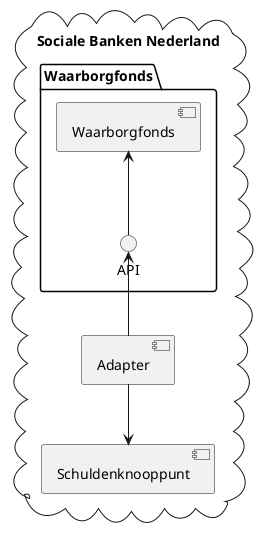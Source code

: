 @startuml

cloud "Sociale Banken Nederland" {
    package "Waarborgfonds" {
        [Waarborgfonds] as Wsk
        () "API" as API
    }

    [Schuldenknooppunt]    
    [Adapter] as SchuldenknooppuntAdapter

    Wsk <-- API
    API <-- SchuldenknooppuntAdapter
    SchuldenknooppuntAdapter --> Schuldenknooppunt
}

@enduml